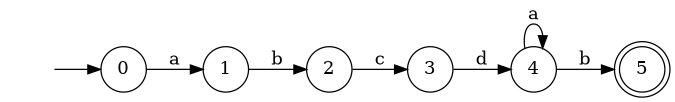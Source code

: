 digraph mini {
	rankdir=LR size=4.5
	node [shape=doublecircle]
	5
	node [shape=circle]
	0 -> 1 [label=a]
	1 -> 2 [label=b]
	2 -> 3 [label=c]
	3 -> 4 [label=d]
	4 -> 5 [label=b]
	4 -> 4 [label=a]
	node [style=invis]
	-1
	-1 -> 0
}

